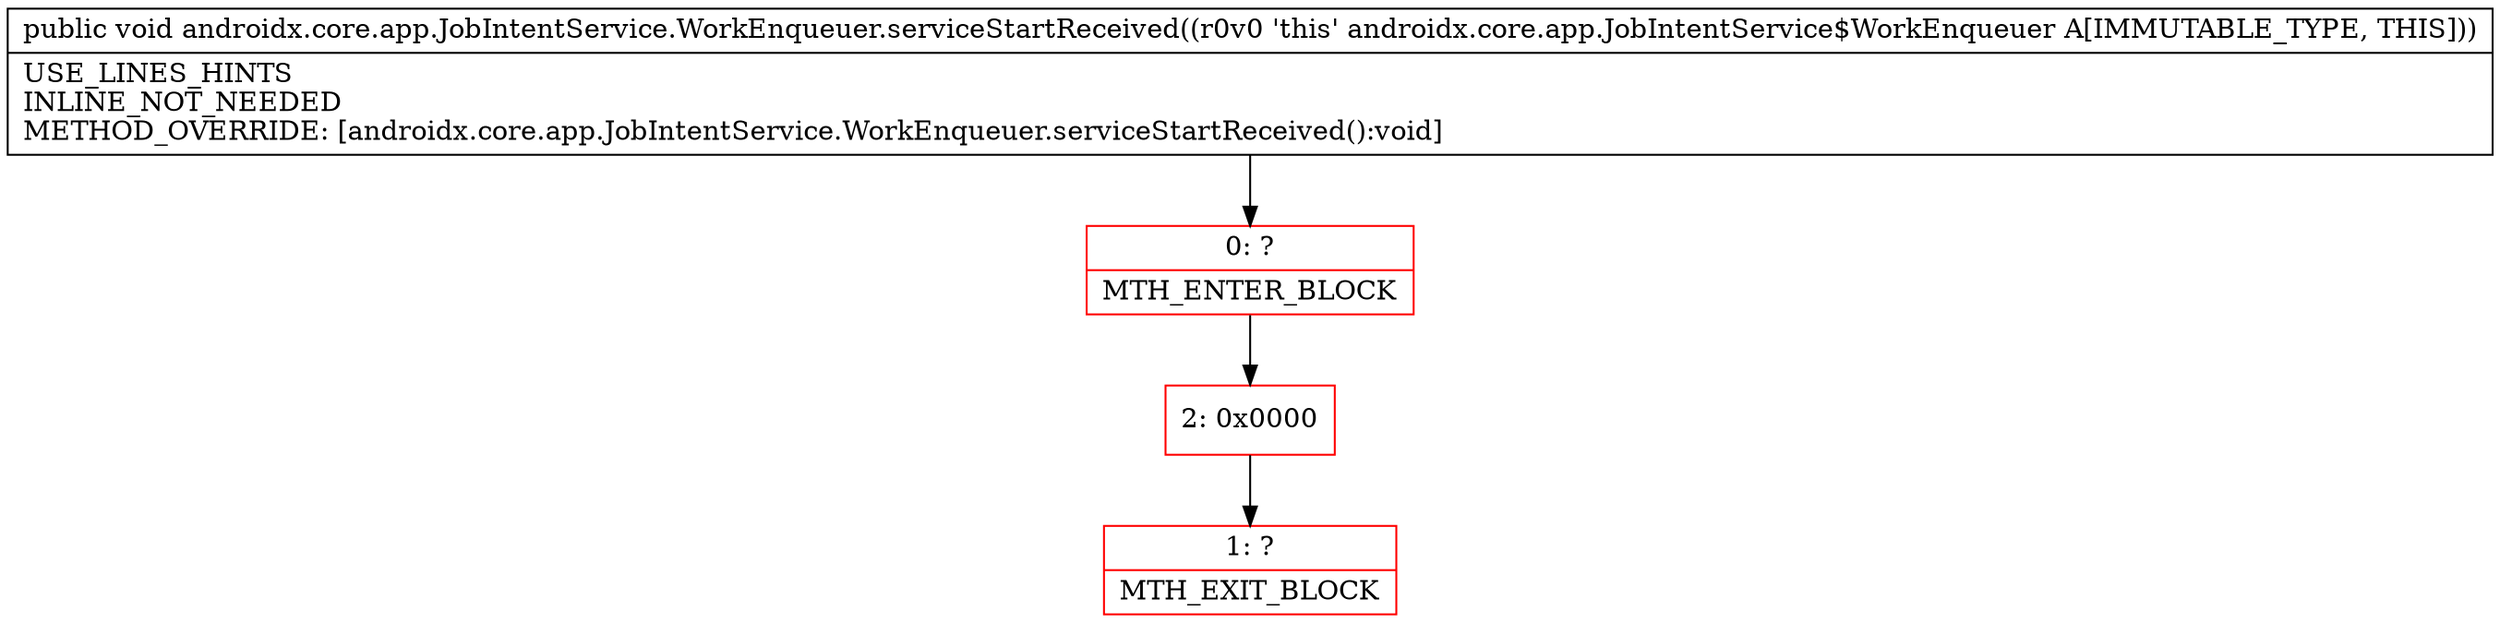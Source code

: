 digraph "CFG forandroidx.core.app.JobIntentService.WorkEnqueuer.serviceStartReceived()V" {
subgraph cluster_Region_1992982169 {
label = "R(0)";
node [shape=record,color=blue];
}
Node_0 [shape=record,color=red,label="{0\:\ ?|MTH_ENTER_BLOCK\l}"];
Node_2 [shape=record,color=red,label="{2\:\ 0x0000}"];
Node_1 [shape=record,color=red,label="{1\:\ ?|MTH_EXIT_BLOCK\l}"];
MethodNode[shape=record,label="{public void androidx.core.app.JobIntentService.WorkEnqueuer.serviceStartReceived((r0v0 'this' androidx.core.app.JobIntentService$WorkEnqueuer A[IMMUTABLE_TYPE, THIS]))  | USE_LINES_HINTS\lINLINE_NOT_NEEDED\lMETHOD_OVERRIDE: [androidx.core.app.JobIntentService.WorkEnqueuer.serviceStartReceived():void]\l}"];
MethodNode -> Node_0;Node_0 -> Node_2;
Node_2 -> Node_1;
}

